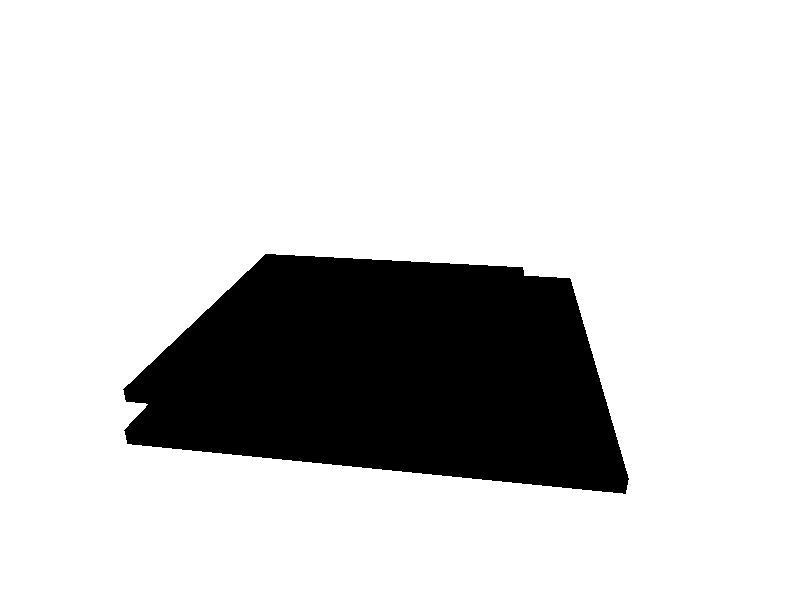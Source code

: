 #include "colors.inc"

  background { color White }
  
  camera {
    location <3, 9, -20>
    look_at  <0, 0,  0>
  }
   box {
    <-7, 0,   -7>,  // Near lower left corner
    <7, 0.5,  7>   // Far upper right corner
      finish { diffuse 0.6, 0.6 brilliance 1.0 }
    texture {
      pigment {color rgbf < 1.0, 1.0, 1.0, .1 >}
     }     
     translate <0, -2,  0>
  }
  
  
 box {
    <-7, 0,   -7>,  // Near lower left corner
    <7, 0.5,  7>   // Far upper right corner
      finish { diffuse 0.6, 0.6 brilliance 1.0 }
    texture {
      pigment {color rgbf < 0.8, 1.0, 1.0, .5 >}
     }     
     translate <-2, -2.7,  3>
  }
  
/* End with light sources */
  light_source { <2, 4, -3> color White}
  
 light_source {
    <0, 15, -3>
    color White
    spotlight
    radius 15
    falloff 20
    tightness 10
    point_at <0, 0, 0>
  }

